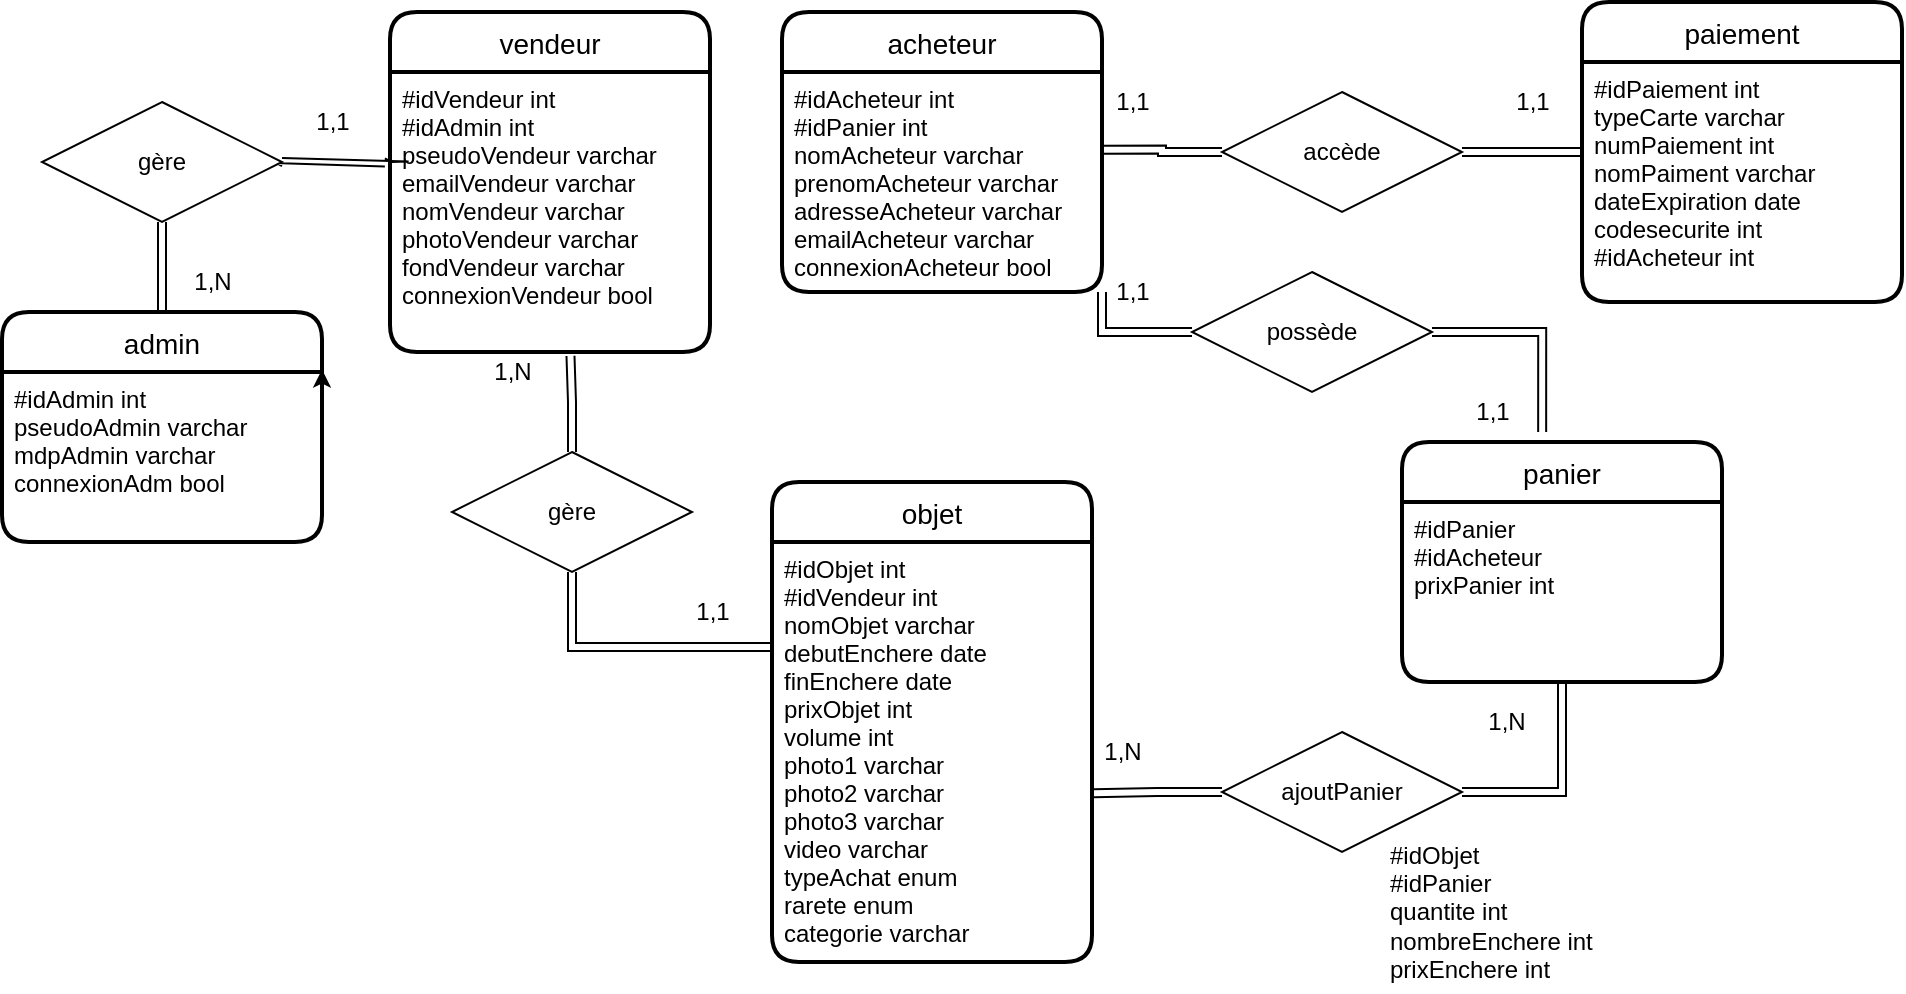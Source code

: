 <mxfile version="15.9.3" type="device"><diagram id="yDxAQ3iovUD5X3NstwU_" name="Page-1"><mxGraphModel dx="1369" dy="612" grid="1" gridSize="10" guides="1" tooltips="1" connect="1" arrows="1" fold="1" page="1" pageScale="1" pageWidth="827" pageHeight="1169" math="0" shadow="0"><root><mxCell id="0"/><mxCell id="1" parent="0"/><mxCell id="l1BgMg8sWA-tkq7HaVs3-1" value="admin" style="swimlane;childLayout=stackLayout;horizontal=1;startSize=30;horizontalStack=0;rounded=1;fontSize=14;fontStyle=0;strokeWidth=2;resizeParent=0;resizeLast=1;shadow=0;dashed=0;align=center;" vertex="1" parent="1"><mxGeometry x="60" y="260" width="160" height="115" as="geometry"/></mxCell><mxCell id="l1BgMg8sWA-tkq7HaVs3-16" style="edgeStyle=orthogonalEdgeStyle;rounded=0;orthogonalLoop=1;jettySize=auto;html=1;exitX=1;exitY=0;exitDx=0;exitDy=0;entryX=1;entryY=0.25;entryDx=0;entryDy=0;" edge="1" parent="l1BgMg8sWA-tkq7HaVs3-1" source="l1BgMg8sWA-tkq7HaVs3-2" target="l1BgMg8sWA-tkq7HaVs3-1"><mxGeometry relative="1" as="geometry"/></mxCell><mxCell id="l1BgMg8sWA-tkq7HaVs3-2" value="#idAdmin int&#10;pseudoAdmin varchar&#10;mdpAdmin varchar&#10;connexionAdm bool" style="align=left;strokeColor=none;fillColor=none;spacingLeft=4;fontSize=12;verticalAlign=top;resizable=0;rotatable=0;part=1;" vertex="1" parent="l1BgMg8sWA-tkq7HaVs3-1"><mxGeometry y="30" width="160" height="85" as="geometry"/></mxCell><mxCell id="l1BgMg8sWA-tkq7HaVs3-3" value="vendeur" style="swimlane;childLayout=stackLayout;horizontal=1;startSize=30;horizontalStack=0;rounded=1;fontSize=14;fontStyle=0;strokeWidth=2;resizeParent=0;resizeLast=1;shadow=0;dashed=0;align=center;" vertex="1" parent="1"><mxGeometry x="254" y="110" width="160" height="170" as="geometry"/></mxCell><mxCell id="l1BgMg8sWA-tkq7HaVs3-4" value="#idVendeur int&#10;#idAdmin int&#10;pseudoVendeur varchar&#10;emailVendeur varchar&#10;nomVendeur varchar&#10;photoVendeur varchar&#10;fondVendeur varchar&#10;connexionVendeur bool&#10;&#10;&#10;" style="align=left;strokeColor=none;fillColor=none;spacingLeft=4;fontSize=12;verticalAlign=top;resizable=0;rotatable=0;part=1;" vertex="1" parent="l1BgMg8sWA-tkq7HaVs3-3"><mxGeometry y="30" width="160" height="140" as="geometry"/></mxCell><mxCell id="l1BgMg8sWA-tkq7HaVs3-5" value="acheteur" style="swimlane;childLayout=stackLayout;horizontal=1;startSize=30;horizontalStack=0;rounded=1;fontSize=14;fontStyle=0;strokeWidth=2;resizeParent=0;resizeLast=1;shadow=0;dashed=0;align=center;" vertex="1" parent="1"><mxGeometry x="450" y="110" width="160" height="140" as="geometry"/></mxCell><mxCell id="l1BgMg8sWA-tkq7HaVs3-6" value="#idAcheteur int&#10;#idPanier int&#10;nomAcheteur varchar&#10;prenomAcheteur varchar&#10;adresseAcheteur varchar&#10;emailAcheteur varchar&#10;connexionAcheteur bool" style="align=left;strokeColor=none;fillColor=none;spacingLeft=4;fontSize=12;verticalAlign=top;resizable=0;rotatable=0;part=1;" vertex="1" parent="l1BgMg8sWA-tkq7HaVs3-5"><mxGeometry y="30" width="160" height="110" as="geometry"/></mxCell><mxCell id="l1BgMg8sWA-tkq7HaVs3-7" value="paiement" style="swimlane;childLayout=stackLayout;horizontal=1;startSize=30;horizontalStack=0;rounded=1;fontSize=14;fontStyle=0;strokeWidth=2;resizeParent=0;resizeLast=1;shadow=0;dashed=0;align=center;" vertex="1" parent="1"><mxGeometry x="850" y="105" width="160" height="150" as="geometry"/></mxCell><mxCell id="l1BgMg8sWA-tkq7HaVs3-8" value="#idPaiement int&#10;typeCarte varchar&#10;numPaiement int&#10;nomPaiment varchar&#10;dateExpiration date&#10;codesecurite int&#10;#idAcheteur int" style="align=left;strokeColor=none;fillColor=none;spacingLeft=4;fontSize=12;verticalAlign=top;resizable=0;rotatable=0;part=1;" vertex="1" parent="l1BgMg8sWA-tkq7HaVs3-7"><mxGeometry y="30" width="160" height="120" as="geometry"/></mxCell><mxCell id="l1BgMg8sWA-tkq7HaVs3-9" value="objet" style="swimlane;childLayout=stackLayout;horizontal=1;startSize=30;horizontalStack=0;rounded=1;fontSize=14;fontStyle=0;strokeWidth=2;resizeParent=0;resizeLast=1;shadow=0;dashed=0;align=center;" vertex="1" parent="1"><mxGeometry x="445" y="345" width="160" height="240" as="geometry"/></mxCell><mxCell id="l1BgMg8sWA-tkq7HaVs3-10" value="#idObjet int&#10;#idVendeur int&#10;nomObjet varchar&#10;debutEnchere date&#10;finEnchere date&#10;prixObjet int&#10;volume int&#10;photo1 varchar&#10;photo2 varchar&#10;photo3 varchar&#10;video varchar&#10;typeAchat enum&#10;rarete enum&#10;categorie varchar" style="align=left;strokeColor=none;fillColor=none;spacingLeft=4;fontSize=12;verticalAlign=top;resizable=0;rotatable=0;part=1;" vertex="1" parent="l1BgMg8sWA-tkq7HaVs3-9"><mxGeometry y="30" width="160" height="210" as="geometry"/></mxCell><mxCell id="l1BgMg8sWA-tkq7HaVs3-11" value="panier" style="swimlane;childLayout=stackLayout;horizontal=1;startSize=30;horizontalStack=0;rounded=1;fontSize=14;fontStyle=0;strokeWidth=2;resizeParent=0;resizeLast=1;shadow=0;dashed=0;align=center;" vertex="1" parent="1"><mxGeometry x="760" y="325" width="160" height="120" as="geometry"/></mxCell><mxCell id="l1BgMg8sWA-tkq7HaVs3-12" value="#idPanier&#10;#idAcheteur&#10;prixPanier int" style="align=left;strokeColor=none;fillColor=none;spacingLeft=4;fontSize=12;verticalAlign=top;resizable=0;rotatable=0;part=1;" vertex="1" parent="l1BgMg8sWA-tkq7HaVs3-11"><mxGeometry y="30" width="160" height="90" as="geometry"/></mxCell><mxCell id="l1BgMg8sWA-tkq7HaVs3-31" value="1,N" style="text;html=1;align=center;verticalAlign=middle;resizable=0;points=[];autosize=1;strokeColor=none;fillColor=none;" vertex="1" parent="1"><mxGeometry x="150" y="235" width="30" height="20" as="geometry"/></mxCell><mxCell id="l1BgMg8sWA-tkq7HaVs3-32" value="1,1" style="text;html=1;align=center;verticalAlign=middle;resizable=0;points=[];autosize=1;strokeColor=none;fillColor=none;" vertex="1" parent="1"><mxGeometry x="210" y="155" width="30" height="20" as="geometry"/></mxCell><mxCell id="l1BgMg8sWA-tkq7HaVs3-33" value="1,N" style="text;html=1;align=center;verticalAlign=middle;resizable=0;points=[];autosize=1;strokeColor=none;fillColor=none;" vertex="1" parent="1"><mxGeometry x="300" y="280" width="30" height="20" as="geometry"/></mxCell><mxCell id="l1BgMg8sWA-tkq7HaVs3-34" value="1,1" style="text;html=1;align=center;verticalAlign=middle;resizable=0;points=[];autosize=1;strokeColor=none;fillColor=none;" vertex="1" parent="1"><mxGeometry x="400" y="400" width="30" height="20" as="geometry"/></mxCell><mxCell id="l1BgMg8sWA-tkq7HaVs3-35" value="1,1" style="text;html=1;align=center;verticalAlign=middle;resizable=0;points=[];autosize=1;strokeColor=none;fillColor=none;" vertex="1" parent="1"><mxGeometry x="610" y="145" width="30" height="20" as="geometry"/></mxCell><mxCell id="l1BgMg8sWA-tkq7HaVs3-36" value="1,1" style="text;html=1;align=center;verticalAlign=middle;resizable=0;points=[];autosize=1;strokeColor=none;fillColor=none;" vertex="1" parent="1"><mxGeometry x="810" y="145" width="30" height="20" as="geometry"/></mxCell><mxCell id="l1BgMg8sWA-tkq7HaVs3-37" value="1,1" style="text;html=1;align=center;verticalAlign=middle;resizable=0;points=[];autosize=1;strokeColor=none;fillColor=none;" vertex="1" parent="1"><mxGeometry x="610" y="240" width="30" height="20" as="geometry"/></mxCell><mxCell id="l1BgMg8sWA-tkq7HaVs3-38" value="1,1" style="text;html=1;align=center;verticalAlign=middle;resizable=0;points=[];autosize=1;strokeColor=none;fillColor=none;" vertex="1" parent="1"><mxGeometry x="790" y="300" width="30" height="20" as="geometry"/></mxCell><mxCell id="l1BgMg8sWA-tkq7HaVs3-39" value="1,N" style="text;html=1;align=center;verticalAlign=middle;resizable=0;points=[];autosize=1;strokeColor=none;fillColor=none;" vertex="1" parent="1"><mxGeometry x="605" y="470" width="30" height="20" as="geometry"/></mxCell><mxCell id="l1BgMg8sWA-tkq7HaVs3-40" value="1,N" style="text;html=1;align=center;verticalAlign=middle;resizable=0;points=[];autosize=1;strokeColor=none;fillColor=none;" vertex="1" parent="1"><mxGeometry x="797" y="455" width="30" height="20" as="geometry"/></mxCell><mxCell id="l1BgMg8sWA-tkq7HaVs3-43" style="rounded=0;orthogonalLoop=1;jettySize=auto;html=1;exitX=1;exitY=0.5;exitDx=0;exitDy=0;entryX=-0.016;entryY=0.323;entryDx=0;entryDy=0;entryPerimeter=0;edgeStyle=entityRelationEdgeStyle;shape=link;" edge="1" parent="1" source="l1BgMg8sWA-tkq7HaVs3-41" target="l1BgMg8sWA-tkq7HaVs3-4"><mxGeometry relative="1" as="geometry"/></mxCell><mxCell id="l1BgMg8sWA-tkq7HaVs3-63" style="edgeStyle=orthogonalEdgeStyle;rounded=0;orthogonalLoop=1;jettySize=auto;html=1;exitX=0.5;exitY=1;exitDx=0;exitDy=0;shape=link;" edge="1" parent="1" source="l1BgMg8sWA-tkq7HaVs3-41" target="l1BgMg8sWA-tkq7HaVs3-1"><mxGeometry relative="1" as="geometry"/></mxCell><mxCell id="l1BgMg8sWA-tkq7HaVs3-41" value="gère" style="shape=rhombus;perimeter=rhombusPerimeter;whiteSpace=wrap;html=1;align=center;" vertex="1" parent="1"><mxGeometry x="80" y="155" width="120" height="60" as="geometry"/></mxCell><mxCell id="l1BgMg8sWA-tkq7HaVs3-45" style="edgeStyle=orthogonalEdgeStyle;rounded=0;orthogonalLoop=1;jettySize=auto;html=1;exitX=0.5;exitY=0;exitDx=0;exitDy=0;entryX=0.564;entryY=1.014;entryDx=0;entryDy=0;entryPerimeter=0;shape=link;" edge="1" parent="1" source="l1BgMg8sWA-tkq7HaVs3-44" target="l1BgMg8sWA-tkq7HaVs3-4"><mxGeometry relative="1" as="geometry"/></mxCell><mxCell id="l1BgMg8sWA-tkq7HaVs3-46" style="edgeStyle=orthogonalEdgeStyle;rounded=0;orthogonalLoop=1;jettySize=auto;html=1;exitX=0.5;exitY=1;exitDx=0;exitDy=0;entryX=0;entryY=0.25;entryDx=0;entryDy=0;shape=link;" edge="1" parent="1" source="l1BgMg8sWA-tkq7HaVs3-44" target="l1BgMg8sWA-tkq7HaVs3-10"><mxGeometry relative="1" as="geometry"/></mxCell><mxCell id="l1BgMg8sWA-tkq7HaVs3-44" value="gère" style="shape=rhombus;perimeter=rhombusPerimeter;whiteSpace=wrap;html=1;align=center;" vertex="1" parent="1"><mxGeometry x="285" y="330" width="120" height="60" as="geometry"/></mxCell><mxCell id="l1BgMg8sWA-tkq7HaVs3-48" style="edgeStyle=orthogonalEdgeStyle;rounded=0;orthogonalLoop=1;jettySize=auto;html=1;exitX=0;exitY=0.5;exitDx=0;exitDy=0;entryX=0.996;entryY=0.353;entryDx=0;entryDy=0;entryPerimeter=0;shape=link;" edge="1" parent="1" source="l1BgMg8sWA-tkq7HaVs3-47" target="l1BgMg8sWA-tkq7HaVs3-6"><mxGeometry relative="1" as="geometry"><mxPoint x="630" y="180" as="targetPoint"/></mxGeometry></mxCell><mxCell id="l1BgMg8sWA-tkq7HaVs3-49" style="edgeStyle=orthogonalEdgeStyle;rounded=0;orthogonalLoop=1;jettySize=auto;html=1;exitX=1;exitY=0.5;exitDx=0;exitDy=0;entryX=0;entryY=0.5;entryDx=0;entryDy=0;shape=link;" edge="1" parent="1" source="l1BgMg8sWA-tkq7HaVs3-47" target="l1BgMg8sWA-tkq7HaVs3-7"><mxGeometry relative="1" as="geometry"/></mxCell><mxCell id="l1BgMg8sWA-tkq7HaVs3-47" value="accède" style="shape=rhombus;perimeter=rhombusPerimeter;whiteSpace=wrap;html=1;align=center;" vertex="1" parent="1"><mxGeometry x="670" y="150" width="120" height="60" as="geometry"/></mxCell><mxCell id="l1BgMg8sWA-tkq7HaVs3-51" style="edgeStyle=orthogonalEdgeStyle;rounded=0;orthogonalLoop=1;jettySize=auto;html=1;exitX=0;exitY=0.5;exitDx=0;exitDy=0;entryX=1;entryY=1;entryDx=0;entryDy=0;shape=link;" edge="1" parent="1" source="l1BgMg8sWA-tkq7HaVs3-50" target="l1BgMg8sWA-tkq7HaVs3-6"><mxGeometry relative="1" as="geometry"/></mxCell><mxCell id="l1BgMg8sWA-tkq7HaVs3-53" style="edgeStyle=orthogonalEdgeStyle;rounded=0;orthogonalLoop=1;jettySize=auto;html=1;exitX=1;exitY=0.5;exitDx=0;exitDy=0;entryX=0.438;entryY=-0.042;entryDx=0;entryDy=0;entryPerimeter=0;shape=link;" edge="1" parent="1" source="l1BgMg8sWA-tkq7HaVs3-50" target="l1BgMg8sWA-tkq7HaVs3-11"><mxGeometry relative="1" as="geometry"/></mxCell><mxCell id="l1BgMg8sWA-tkq7HaVs3-50" value="possède" style="shape=rhombus;perimeter=rhombusPerimeter;whiteSpace=wrap;html=1;align=center;" vertex="1" parent="1"><mxGeometry x="655" y="240" width="120" height="60" as="geometry"/></mxCell><mxCell id="l1BgMg8sWA-tkq7HaVs3-57" value="&lt;span&gt;#idObjet&lt;/span&gt;&lt;br style=&quot;padding: 0px ; margin: 0px&quot;&gt;&lt;span&gt;#idPanier&lt;/span&gt;&lt;br style=&quot;padding: 0px ; margin: 0px&quot;&gt;&lt;span&gt;quantite int&lt;/span&gt;&lt;br style=&quot;padding: 0px ; margin: 0px&quot;&gt;&lt;span&gt;nombreEnchere int&lt;/span&gt;&lt;br style=&quot;padding: 0px ; margin: 0px&quot;&gt;&lt;span&gt;prixEnchere int&lt;/span&gt;" style="text;html=1;align=left;verticalAlign=middle;resizable=0;points=[];autosize=1;strokeColor=none;fillColor=none;" vertex="1" parent="1"><mxGeometry x="752" y="520" width="120" height="80" as="geometry"/></mxCell><mxCell id="l1BgMg8sWA-tkq7HaVs3-60" style="edgeStyle=orthogonalEdgeStyle;rounded=0;orthogonalLoop=1;jettySize=auto;html=1;exitX=0;exitY=0.5;exitDx=0;exitDy=0;entryX=1.005;entryY=0.598;entryDx=0;entryDy=0;entryPerimeter=0;shape=link;" edge="1" parent="1" source="l1BgMg8sWA-tkq7HaVs3-59" target="l1BgMg8sWA-tkq7HaVs3-10"><mxGeometry relative="1" as="geometry"/></mxCell><mxCell id="l1BgMg8sWA-tkq7HaVs3-61" style="edgeStyle=orthogonalEdgeStyle;rounded=0;orthogonalLoop=1;jettySize=auto;html=1;exitX=1;exitY=0.5;exitDx=0;exitDy=0;entryX=0.5;entryY=1;entryDx=0;entryDy=0;shape=link;" edge="1" parent="1" source="l1BgMg8sWA-tkq7HaVs3-59" target="l1BgMg8sWA-tkq7HaVs3-12"><mxGeometry relative="1" as="geometry"/></mxCell><mxCell id="l1BgMg8sWA-tkq7HaVs3-59" value="ajoutPanier" style="shape=rhombus;perimeter=rhombusPerimeter;whiteSpace=wrap;html=1;align=center;" vertex="1" parent="1"><mxGeometry x="670" y="470" width="120" height="60" as="geometry"/></mxCell></root></mxGraphModel></diagram></mxfile>